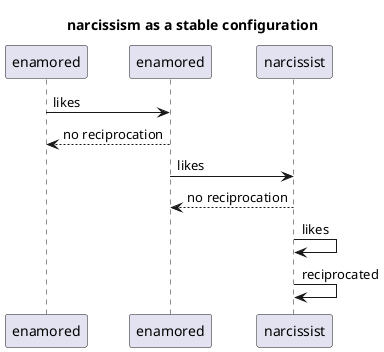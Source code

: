 @startuml

                title narcissism as a stable configuration

                participant enamored as A
                participant enamored as B
                participant narcissist as C

                A -> B: likes
                B --> A: no reciprocation
                B -> C: likes
                C --> B: no reciprocation
                C -> C: likes
                C -> C: reciprocated
                @enduml
